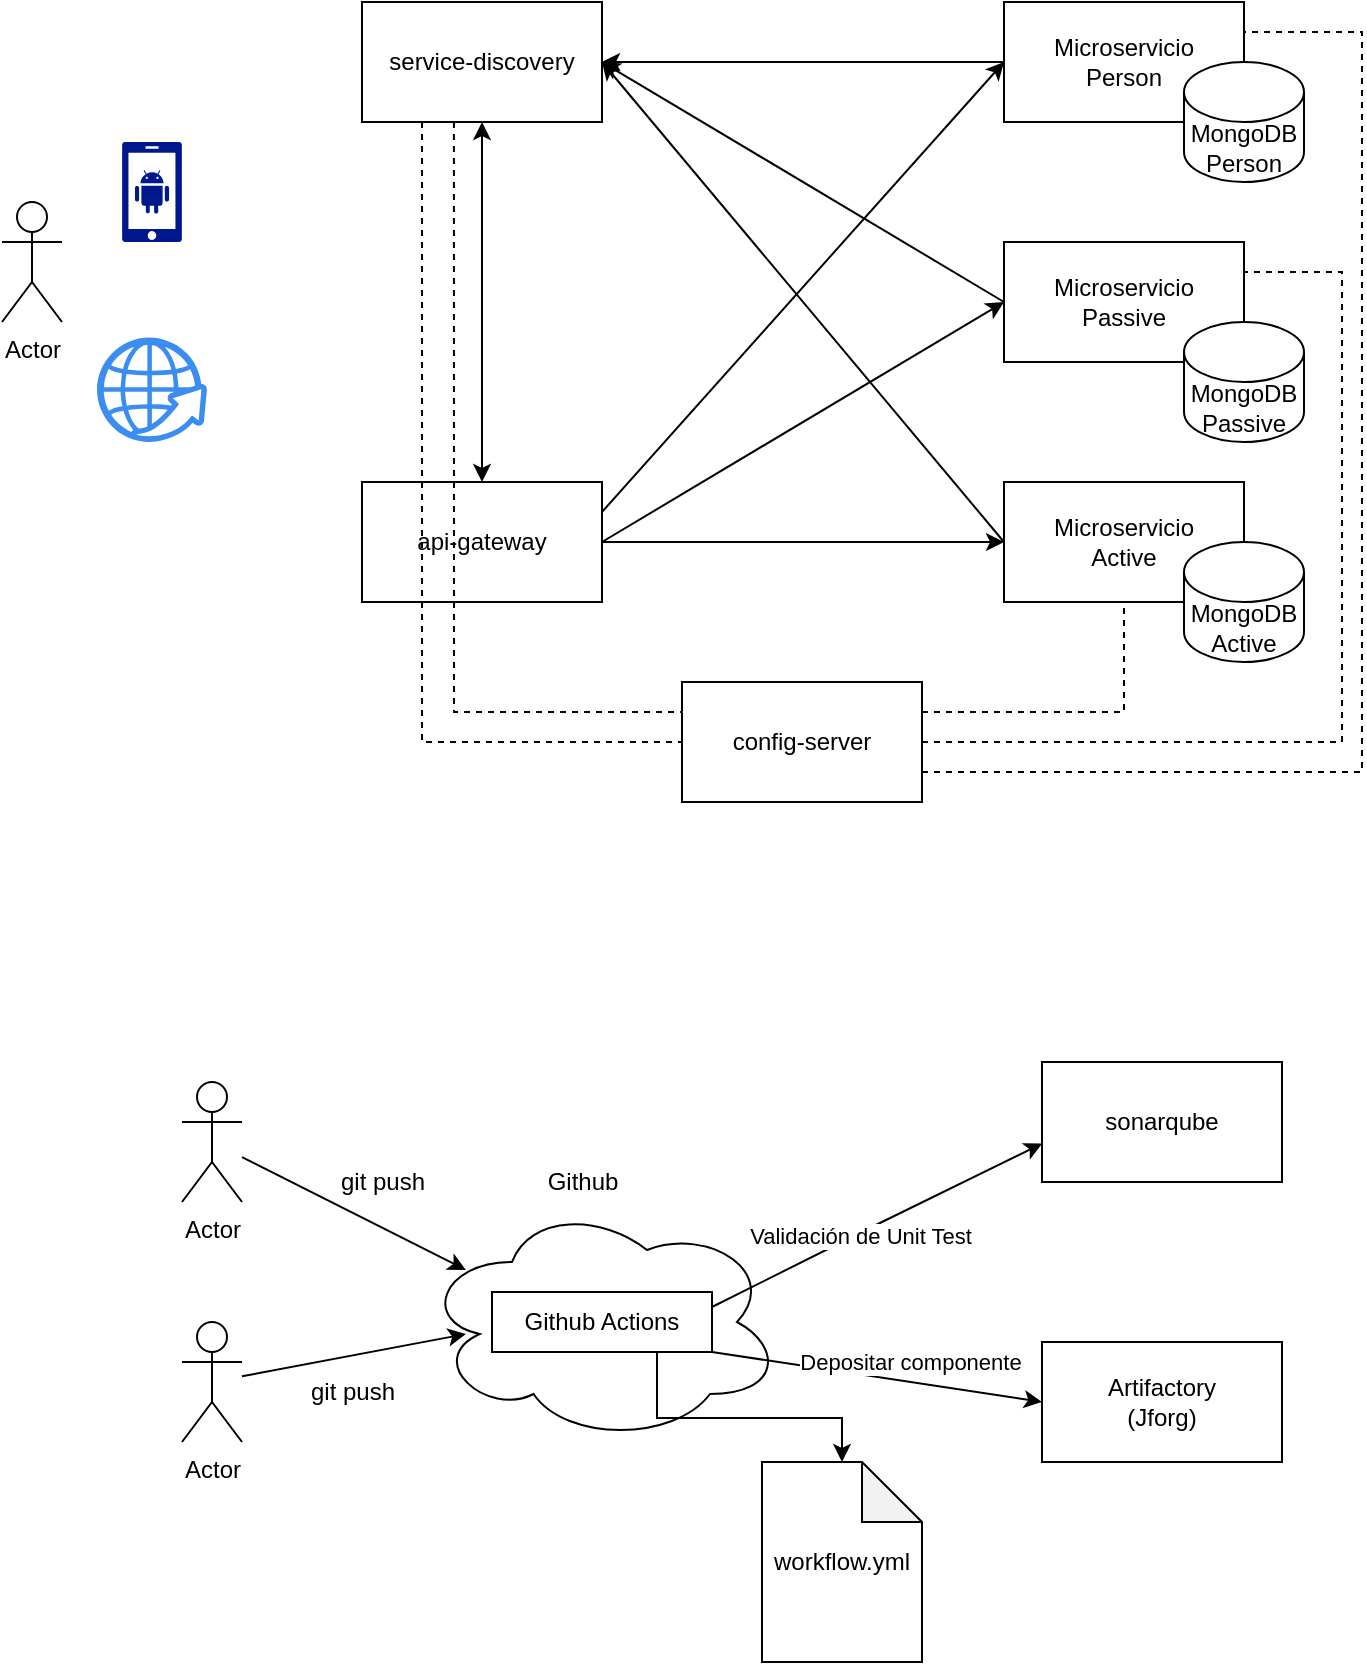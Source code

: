 <mxfile version="20.2.2" type="github">
  <diagram id="ohw8LYgj2lDpm7l70D3n" name="Página-1">
    <mxGraphModel dx="868" dy="482" grid="1" gridSize="10" guides="1" tooltips="1" connect="1" arrows="1" fold="1" page="1" pageScale="1" pageWidth="827" pageHeight="1169" math="0" shadow="0">
      <root>
        <mxCell id="0" />
        <mxCell id="1" parent="0" />
        <mxCell id="Agv2UrrI-BojURcZwNxu-28" value="Microservicio&lt;br&gt;Active" style="rounded=0;whiteSpace=wrap;html=1;" vertex="1" parent="1">
          <mxGeometry x="521" y="330" width="120" height="60" as="geometry" />
        </mxCell>
        <mxCell id="Agv2UrrI-BojURcZwNxu-27" value="Microservicio&lt;br&gt;Passive" style="rounded=0;whiteSpace=wrap;html=1;" vertex="1" parent="1">
          <mxGeometry x="521" y="210" width="120" height="60" as="geometry" />
        </mxCell>
        <mxCell id="Agv2UrrI-BojURcZwNxu-26" value="Microservicio&lt;br&gt;Person" style="rounded=0;whiteSpace=wrap;html=1;" vertex="1" parent="1">
          <mxGeometry x="521" y="90" width="120" height="60" as="geometry" />
        </mxCell>
        <mxCell id="Agv2UrrI-BojURcZwNxu-6" value="" style="ellipse;shape=cloud;whiteSpace=wrap;html=1;" vertex="1" parent="1">
          <mxGeometry x="230" y="690" width="180" height="120" as="geometry" />
        </mxCell>
        <mxCell id="Agv2UrrI-BojURcZwNxu-17" value="" style="endArrow=classic;html=1;rounded=0;exitX=1;exitY=0.25;exitDx=0;exitDy=0;" edge="1" parent="1" source="Agv2UrrI-BojURcZwNxu-9">
          <mxGeometry width="50" height="50" relative="1" as="geometry">
            <mxPoint x="474" y="630" as="sourcePoint" />
            <mxPoint x="540.145" y="660.71" as="targetPoint" />
            <Array as="points">
              <mxPoint x="460" y="700" />
            </Array>
          </mxGeometry>
        </mxCell>
        <mxCell id="Agv2UrrI-BojURcZwNxu-20" value="Validación de Unit Test" style="edgeLabel;html=1;align=center;verticalAlign=middle;resizable=0;points=[];" vertex="1" connectable="0" parent="Agv2UrrI-BojURcZwNxu-17">
          <mxGeometry x="-0.105" relative="1" as="geometry">
            <mxPoint y="1" as="offset" />
          </mxGeometry>
        </mxCell>
        <mxCell id="Agv2UrrI-BojURcZwNxu-1" value="MongoDB&lt;br&gt;Active" style="shape=cylinder3;whiteSpace=wrap;html=1;boundedLbl=1;backgroundOutline=1;size=15;" vertex="1" parent="1">
          <mxGeometry x="611" y="360" width="60" height="60" as="geometry" />
        </mxCell>
        <mxCell id="Agv2UrrI-BojURcZwNxu-2" value="MongoDB&lt;br&gt;Person" style="shape=cylinder3;whiteSpace=wrap;html=1;boundedLbl=1;backgroundOutline=1;size=15;" vertex="1" parent="1">
          <mxGeometry x="611" y="120" width="60" height="60" as="geometry" />
        </mxCell>
        <mxCell id="Agv2UrrI-BojURcZwNxu-3" value="MongoDB&lt;br&gt;Passive" style="shape=cylinder3;whiteSpace=wrap;html=1;boundedLbl=1;backgroundOutline=1;size=15;" vertex="1" parent="1">
          <mxGeometry x="611" y="250" width="60" height="60" as="geometry" />
        </mxCell>
        <mxCell id="Agv2UrrI-BojURcZwNxu-4" value="Actor" style="shape=umlActor;verticalLabelPosition=bottom;verticalAlign=top;html=1;outlineConnect=0;" vertex="1" parent="1">
          <mxGeometry x="110" y="630" width="30" height="60" as="geometry" />
        </mxCell>
        <mxCell id="Agv2UrrI-BojURcZwNxu-5" value="Actor" style="shape=umlActor;verticalLabelPosition=bottom;verticalAlign=top;html=1;outlineConnect=0;" vertex="1" parent="1">
          <mxGeometry x="110" y="750" width="30" height="60" as="geometry" />
        </mxCell>
        <mxCell id="Agv2UrrI-BojURcZwNxu-7" value="sonarqube" style="rounded=0;whiteSpace=wrap;html=1;" vertex="1" parent="1">
          <mxGeometry x="540" y="620" width="120" height="60" as="geometry" />
        </mxCell>
        <mxCell id="Agv2UrrI-BojURcZwNxu-8" value="Artifactory&lt;br&gt;(Jforg)" style="rounded=0;whiteSpace=wrap;html=1;" vertex="1" parent="1">
          <mxGeometry x="540" y="760" width="120" height="60" as="geometry" />
        </mxCell>
        <mxCell id="Agv2UrrI-BojURcZwNxu-23" style="edgeStyle=orthogonalEdgeStyle;rounded=0;orthogonalLoop=1;jettySize=auto;html=1;exitX=0.75;exitY=1;exitDx=0;exitDy=0;" edge="1" parent="1" source="Agv2UrrI-BojURcZwNxu-9" target="Agv2UrrI-BojURcZwNxu-10">
          <mxGeometry relative="1" as="geometry">
            <Array as="points">
              <mxPoint x="348" y="798" />
              <mxPoint x="440" y="798" />
            </Array>
          </mxGeometry>
        </mxCell>
        <mxCell id="Agv2UrrI-BojURcZwNxu-9" value="Github Actions" style="rounded=0;whiteSpace=wrap;html=1;" vertex="1" parent="1">
          <mxGeometry x="265" y="735" width="110" height="30" as="geometry" />
        </mxCell>
        <mxCell id="Agv2UrrI-BojURcZwNxu-10" value="workflow.yml" style="shape=note;whiteSpace=wrap;html=1;backgroundOutline=1;darkOpacity=0.05;" vertex="1" parent="1">
          <mxGeometry x="400" y="820" width="80" height="100" as="geometry" />
        </mxCell>
        <mxCell id="Agv2UrrI-BojURcZwNxu-11" value="Github" style="text;html=1;align=center;verticalAlign=middle;resizable=0;points=[];autosize=1;strokeColor=none;fillColor=none;" vertex="1" parent="1">
          <mxGeometry x="280" y="665" width="60" height="30" as="geometry" />
        </mxCell>
        <mxCell id="Agv2UrrI-BojURcZwNxu-12" value="" style="endArrow=classic;html=1;rounded=0;entryX=0.122;entryY=0.283;entryDx=0;entryDy=0;entryPerimeter=0;" edge="1" parent="1" source="Agv2UrrI-BojURcZwNxu-4" target="Agv2UrrI-BojURcZwNxu-6">
          <mxGeometry width="50" height="50" relative="1" as="geometry">
            <mxPoint x="180" y="685" as="sourcePoint" />
            <mxPoint x="230" y="635" as="targetPoint" />
          </mxGeometry>
        </mxCell>
        <mxCell id="Agv2UrrI-BojURcZwNxu-13" value="" style="endArrow=classic;html=1;rounded=0;entryX=0.122;entryY=0.55;entryDx=0;entryDy=0;entryPerimeter=0;" edge="1" parent="1" source="Agv2UrrI-BojURcZwNxu-5" target="Agv2UrrI-BojURcZwNxu-6">
          <mxGeometry width="50" height="50" relative="1" as="geometry">
            <mxPoint x="160" y="770" as="sourcePoint" />
            <mxPoint x="200" y="730" as="targetPoint" />
          </mxGeometry>
        </mxCell>
        <mxCell id="Agv2UrrI-BojURcZwNxu-14" value="git push" style="text;html=1;align=center;verticalAlign=middle;resizable=0;points=[];autosize=1;strokeColor=none;fillColor=none;" vertex="1" parent="1">
          <mxGeometry x="175" y="665" width="70" height="30" as="geometry" />
        </mxCell>
        <mxCell id="Agv2UrrI-BojURcZwNxu-15" value="git push" style="text;html=1;align=center;verticalAlign=middle;resizable=0;points=[];autosize=1;strokeColor=none;fillColor=none;" vertex="1" parent="1">
          <mxGeometry x="160" y="770" width="70" height="30" as="geometry" />
        </mxCell>
        <mxCell id="Agv2UrrI-BojURcZwNxu-18" value="" style="endArrow=classic;html=1;rounded=0;entryX=0;entryY=0.5;entryDx=0;entryDy=0;exitX=1;exitY=1;exitDx=0;exitDy=0;" edge="1" parent="1" source="Agv2UrrI-BojURcZwNxu-9" target="Agv2UrrI-BojURcZwNxu-8">
          <mxGeometry width="50" height="50" relative="1" as="geometry">
            <mxPoint x="394.91" y="795" as="sourcePoint" />
            <mxPoint x="520" y="790" as="targetPoint" />
          </mxGeometry>
        </mxCell>
        <mxCell id="Agv2UrrI-BojURcZwNxu-19" value="Depositar componente" style="edgeLabel;html=1;align=center;verticalAlign=middle;resizable=0;points=[];rotation=0;" vertex="1" connectable="0" parent="Agv2UrrI-BojURcZwNxu-18">
          <mxGeometry x="-0.129" y="1" relative="1" as="geometry">
            <mxPoint x="27" y="-5" as="offset" />
          </mxGeometry>
        </mxCell>
        <mxCell id="Agv2UrrI-BojURcZwNxu-29" value="service-discovery" style="rounded=0;whiteSpace=wrap;html=1;" vertex="1" parent="1">
          <mxGeometry x="200" y="90" width="120" height="60" as="geometry" />
        </mxCell>
        <mxCell id="Agv2UrrI-BojURcZwNxu-30" value="api-gateway" style="rounded=0;whiteSpace=wrap;html=1;" vertex="1" parent="1">
          <mxGeometry x="200" y="330" width="120" height="60" as="geometry" />
        </mxCell>
        <mxCell id="Agv2UrrI-BojURcZwNxu-34" value="" style="endArrow=classic;html=1;rounded=0;entryX=1;entryY=0.5;entryDx=0;entryDy=0;exitX=0;exitY=0.5;exitDx=0;exitDy=0;" edge="1" parent="1" source="Agv2UrrI-BojURcZwNxu-26" target="Agv2UrrI-BojURcZwNxu-29">
          <mxGeometry width="50" height="50" relative="1" as="geometry">
            <mxPoint x="520.5" y="110" as="sourcePoint" />
            <mxPoint x="319.5" y="110" as="targetPoint" />
          </mxGeometry>
        </mxCell>
        <mxCell id="Agv2UrrI-BojURcZwNxu-35" value="" style="endArrow=classic;html=1;rounded=0;entryX=1;entryY=0.5;entryDx=0;entryDy=0;exitX=0;exitY=0.5;exitDx=0;exitDy=0;" edge="1" parent="1" source="Agv2UrrI-BojURcZwNxu-27" target="Agv2UrrI-BojURcZwNxu-29">
          <mxGeometry width="50" height="50" relative="1" as="geometry">
            <mxPoint x="410" y="240" as="sourcePoint" />
            <mxPoint x="460" y="190" as="targetPoint" />
          </mxGeometry>
        </mxCell>
        <mxCell id="Agv2UrrI-BojURcZwNxu-36" value="" style="endArrow=classic;html=1;rounded=0;entryX=1;entryY=0.5;entryDx=0;entryDy=0;exitX=0;exitY=0.5;exitDx=0;exitDy=0;" edge="1" parent="1" source="Agv2UrrI-BojURcZwNxu-28" target="Agv2UrrI-BojURcZwNxu-29">
          <mxGeometry width="50" height="50" relative="1" as="geometry">
            <mxPoint x="410" y="240" as="sourcePoint" />
            <mxPoint x="460" y="190" as="targetPoint" />
          </mxGeometry>
        </mxCell>
        <mxCell id="Agv2UrrI-BojURcZwNxu-37" value="" style="endArrow=classic;html=1;rounded=0;entryX=0;entryY=0.5;entryDx=0;entryDy=0;exitX=1;exitY=0.25;exitDx=0;exitDy=0;" edge="1" parent="1" source="Agv2UrrI-BojURcZwNxu-30" target="Agv2UrrI-BojURcZwNxu-26">
          <mxGeometry width="50" height="50" relative="1" as="geometry">
            <mxPoint x="390" y="350" as="sourcePoint" />
            <mxPoint x="440" y="300" as="targetPoint" />
          </mxGeometry>
        </mxCell>
        <mxCell id="Agv2UrrI-BojURcZwNxu-39" value="" style="endArrow=classic;html=1;rounded=0;entryX=0;entryY=0.5;entryDx=0;entryDy=0;exitX=1;exitY=0.5;exitDx=0;exitDy=0;" edge="1" parent="1" source="Agv2UrrI-BojURcZwNxu-30" target="Agv2UrrI-BojURcZwNxu-27">
          <mxGeometry width="50" height="50" relative="1" as="geometry">
            <mxPoint x="389" y="360" as="sourcePoint" />
            <mxPoint x="439" y="310" as="targetPoint" />
          </mxGeometry>
        </mxCell>
        <mxCell id="Agv2UrrI-BojURcZwNxu-40" value="" style="endArrow=classic;html=1;rounded=0;entryX=0;entryY=0.5;entryDx=0;entryDy=0;exitX=1;exitY=0.5;exitDx=0;exitDy=0;" edge="1" parent="1" source="Agv2UrrI-BojURcZwNxu-30" target="Agv2UrrI-BojURcZwNxu-28">
          <mxGeometry width="50" height="50" relative="1" as="geometry">
            <mxPoint x="389" y="380" as="sourcePoint" />
            <mxPoint x="439" y="330" as="targetPoint" />
          </mxGeometry>
        </mxCell>
        <mxCell id="Agv2UrrI-BojURcZwNxu-41" value="" style="endArrow=classic;startArrow=classic;html=1;rounded=0;exitX=0.5;exitY=0;exitDx=0;exitDy=0;" edge="1" parent="1" source="Agv2UrrI-BojURcZwNxu-30" target="Agv2UrrI-BojURcZwNxu-29">
          <mxGeometry width="50" height="50" relative="1" as="geometry">
            <mxPoint x="320" y="330" as="sourcePoint" />
            <mxPoint x="370" y="280" as="targetPoint" />
          </mxGeometry>
        </mxCell>
        <mxCell id="Agv2UrrI-BojURcZwNxu-42" value="config-server" style="rounded=0;whiteSpace=wrap;html=1;" vertex="1" parent="1">
          <mxGeometry x="360" y="430" width="120" height="60" as="geometry" />
        </mxCell>
        <mxCell id="Agv2UrrI-BojURcZwNxu-43" value="Actor" style="shape=umlActor;verticalLabelPosition=bottom;verticalAlign=top;html=1;" vertex="1" parent="1">
          <mxGeometry x="20" y="190" width="30" height="60" as="geometry" />
        </mxCell>
        <mxCell id="Agv2UrrI-BojURcZwNxu-46" value="" style="sketch=0;aspect=fixed;pointerEvents=1;shadow=0;dashed=0;html=1;strokeColor=none;labelPosition=center;verticalLabelPosition=bottom;verticalAlign=top;align=center;fillColor=#00188D;shape=mxgraph.mscae.enterprise.android_phone" vertex="1" parent="1">
          <mxGeometry x="80" y="160" width="30" height="50" as="geometry" />
        </mxCell>
        <mxCell id="Agv2UrrI-BojURcZwNxu-47" value="" style="sketch=0;html=1;aspect=fixed;strokeColor=none;shadow=0;align=center;verticalAlign=top;fillColor=#3B8DF1;shape=mxgraph.gcp2.globe_world" vertex="1" parent="1">
          <mxGeometry x="67.5" y="257.75" width="55" height="52.25" as="geometry" />
        </mxCell>
        <mxCell id="Agv2UrrI-BojURcZwNxu-49" value="" style="endArrow=none;dashed=1;html=1;rounded=0;entryX=0;entryY=0.25;entryDx=0;entryDy=0;exitX=0.383;exitY=1;exitDx=0;exitDy=0;exitPerimeter=0;edgeStyle=orthogonalEdgeStyle;" edge="1" parent="1" source="Agv2UrrI-BojURcZwNxu-29" target="Agv2UrrI-BojURcZwNxu-42">
          <mxGeometry width="50" height="50" relative="1" as="geometry">
            <mxPoint x="260" y="160" as="sourcePoint" />
            <mxPoint x="320" y="390" as="targetPoint" />
          </mxGeometry>
        </mxCell>
        <mxCell id="Agv2UrrI-BojURcZwNxu-53" value="" style="endArrow=none;dashed=1;html=1;rounded=0;entryX=0;entryY=0.5;entryDx=0;entryDy=0;exitX=0.25;exitY=1;exitDx=0;exitDy=0;edgeStyle=orthogonalEdgeStyle;" edge="1" parent="1" source="Agv2UrrI-BojURcZwNxu-29" target="Agv2UrrI-BojURcZwNxu-42">
          <mxGeometry width="50" height="50" relative="1" as="geometry">
            <mxPoint x="260" y="485" as="sourcePoint" />
            <mxPoint x="310" y="435" as="targetPoint" />
          </mxGeometry>
        </mxCell>
        <mxCell id="Agv2UrrI-BojURcZwNxu-55" value="" style="endArrow=none;dashed=1;html=1;rounded=0;entryX=1;entryY=0.25;entryDx=0;entryDy=0;edgeStyle=orthogonalEdgeStyle;exitX=1;exitY=0.75;exitDx=0;exitDy=0;" edge="1" parent="1" source="Agv2UrrI-BojURcZwNxu-42" target="Agv2UrrI-BojURcZwNxu-26">
          <mxGeometry width="50" height="50" relative="1" as="geometry">
            <mxPoint x="480" y="480" as="sourcePoint" />
            <mxPoint x="530" y="430" as="targetPoint" />
            <Array as="points">
              <mxPoint x="700" y="475" />
              <mxPoint x="700" y="105" />
            </Array>
          </mxGeometry>
        </mxCell>
        <mxCell id="Agv2UrrI-BojURcZwNxu-56" value="" style="endArrow=none;dashed=1;html=1;rounded=0;entryX=1;entryY=0.25;entryDx=0;entryDy=0;edgeStyle=orthogonalEdgeStyle;exitX=1;exitY=0.5;exitDx=0;exitDy=0;" edge="1" parent="1" source="Agv2UrrI-BojURcZwNxu-42" target="Agv2UrrI-BojURcZwNxu-27">
          <mxGeometry width="50" height="50" relative="1" as="geometry">
            <mxPoint x="480" y="460" as="sourcePoint" />
            <mxPoint x="530" y="410" as="targetPoint" />
            <Array as="points">
              <mxPoint x="690" y="460" />
              <mxPoint x="690" y="225" />
            </Array>
          </mxGeometry>
        </mxCell>
        <mxCell id="Agv2UrrI-BojURcZwNxu-58" value="" style="endArrow=none;dashed=1;html=1;rounded=0;entryX=0.5;entryY=1;entryDx=0;entryDy=0;exitX=1;exitY=0.25;exitDx=0;exitDy=0;edgeStyle=orthogonalEdgeStyle;" edge="1" parent="1" source="Agv2UrrI-BojURcZwNxu-42" target="Agv2UrrI-BojURcZwNxu-28">
          <mxGeometry width="50" height="50" relative="1" as="geometry">
            <mxPoint x="480" y="450" as="sourcePoint" />
            <mxPoint x="530" y="400" as="targetPoint" />
          </mxGeometry>
        </mxCell>
      </root>
    </mxGraphModel>
  </diagram>
</mxfile>
